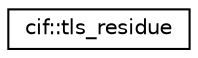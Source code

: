 digraph "Graphical Class Hierarchy"
{
  edge [fontname="Helvetica",fontsize="10",labelfontname="Helvetica",labelfontsize="10"];
  node [fontname="Helvetica",fontsize="10",shape=record];
  rankdir="LR";
  Node0 [label="cif::tls_residue",height=0.2,width=0.4,color="black", fillcolor="white", style="filled",URL="$structcif_1_1tls__residue.html"];
}
